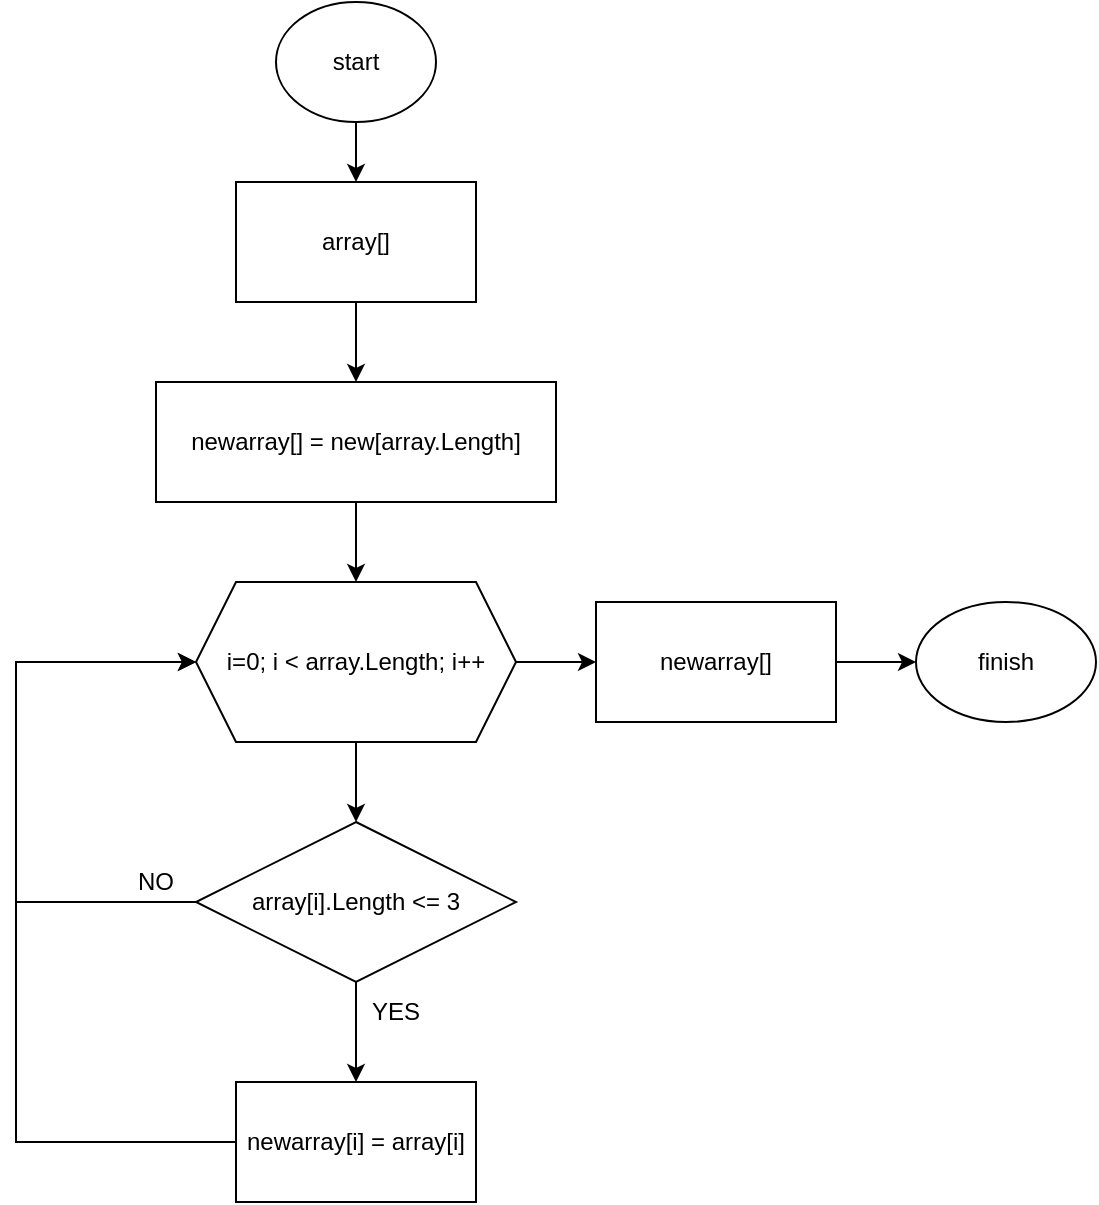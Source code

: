 <mxfile version="20.8.4" type="device"><diagram id="EYMBU_u-eQo4-X12xKgM" name="Page-1"><mxGraphModel dx="1050" dy="523" grid="1" gridSize="10" guides="1" tooltips="1" connect="1" arrows="1" fold="1" page="1" pageScale="1" pageWidth="827" pageHeight="1169" math="0" shadow="0"><root><mxCell id="0"/><mxCell id="1" parent="0"/><mxCell id="5WVh5wnVc9NauaYDlLHl-3" value="" style="edgeStyle=orthogonalEdgeStyle;rounded=0;orthogonalLoop=1;jettySize=auto;html=1;" parent="1" source="5WVh5wnVc9NauaYDlLHl-1" target="5WVh5wnVc9NauaYDlLHl-2" edge="1"><mxGeometry relative="1" as="geometry"/></mxCell><mxCell id="5WVh5wnVc9NauaYDlLHl-1" value="start" style="ellipse;whiteSpace=wrap;html=1;" parent="1" vertex="1"><mxGeometry x="330" y="30" width="80" height="60" as="geometry"/></mxCell><mxCell id="5WVh5wnVc9NauaYDlLHl-17" value="" style="edgeStyle=orthogonalEdgeStyle;rounded=0;orthogonalLoop=1;jettySize=auto;html=1;" parent="1" source="5WVh5wnVc9NauaYDlLHl-2" target="5WVh5wnVc9NauaYDlLHl-10" edge="1"><mxGeometry relative="1" as="geometry"/></mxCell><mxCell id="5WVh5wnVc9NauaYDlLHl-2" value="array[]" style="whiteSpace=wrap;html=1;" parent="1" vertex="1"><mxGeometry x="310" y="120" width="120" height="60" as="geometry"/></mxCell><mxCell id="5WVh5wnVc9NauaYDlLHl-9" value="" style="edgeStyle=orthogonalEdgeStyle;rounded=0;orthogonalLoop=1;jettySize=auto;html=1;" parent="1" source="5WVh5wnVc9NauaYDlLHl-6" target="5WVh5wnVc9NauaYDlLHl-8" edge="1"><mxGeometry relative="1" as="geometry"/></mxCell><mxCell id="5WVh5wnVc9NauaYDlLHl-12" style="edgeStyle=orthogonalEdgeStyle;rounded=0;orthogonalLoop=1;jettySize=auto;html=1;entryX=0;entryY=0.5;entryDx=0;entryDy=0;" parent="1" source="5WVh5wnVc9NauaYDlLHl-6" target="_lVOT7sacbV_PKXgbde2-1" edge="1"><mxGeometry relative="1" as="geometry"><Array as="points"><mxPoint x="200" y="480"/><mxPoint x="200" y="360"/></Array><mxPoint x="260" y="360" as="targetPoint"/></mxGeometry></mxCell><mxCell id="5WVh5wnVc9NauaYDlLHl-6" value="array[i].Length &amp;lt;= 3" style="rhombus;whiteSpace=wrap;html=1;" parent="1" vertex="1"><mxGeometry x="290" y="440" width="160" height="80" as="geometry"/></mxCell><mxCell id="5WVh5wnVc9NauaYDlLHl-15" style="edgeStyle=orthogonalEdgeStyle;rounded=0;orthogonalLoop=1;jettySize=auto;html=1;entryX=0;entryY=0.5;entryDx=0;entryDy=0;" parent="1" source="5WVh5wnVc9NauaYDlLHl-8" target="_lVOT7sacbV_PKXgbde2-1" edge="1"><mxGeometry relative="1" as="geometry"><Array as="points"><mxPoint x="200" y="600"/><mxPoint x="200" y="360"/></Array><mxPoint x="260" y="360" as="targetPoint"/></mxGeometry></mxCell><mxCell id="5WVh5wnVc9NauaYDlLHl-8" value="newarray[i] = array[i]" style="whiteSpace=wrap;html=1;" parent="1" vertex="1"><mxGeometry x="310" y="570" width="120" height="60" as="geometry"/></mxCell><mxCell id="_lVOT7sacbV_PKXgbde2-2" value="" style="edgeStyle=orthogonalEdgeStyle;rounded=0;orthogonalLoop=1;jettySize=auto;html=1;" edge="1" parent="1" source="5WVh5wnVc9NauaYDlLHl-10" target="_lVOT7sacbV_PKXgbde2-1"><mxGeometry relative="1" as="geometry"/></mxCell><mxCell id="5WVh5wnVc9NauaYDlLHl-10" value="newarray[] = new[array.Length]" style="rounded=0;whiteSpace=wrap;html=1;" parent="1" vertex="1"><mxGeometry x="270" y="220" width="200" height="60" as="geometry"/></mxCell><mxCell id="5WVh5wnVc9NauaYDlLHl-11" value="YES" style="text;html=1;strokeColor=none;fillColor=none;align=center;verticalAlign=middle;whiteSpace=wrap;rounded=0;" parent="1" vertex="1"><mxGeometry x="360" y="520" width="60" height="30" as="geometry"/></mxCell><mxCell id="5WVh5wnVc9NauaYDlLHl-13" value="NO" style="text;html=1;strokeColor=none;fillColor=none;align=center;verticalAlign=middle;whiteSpace=wrap;rounded=0;" parent="1" vertex="1"><mxGeometry x="240" y="455" width="60" height="30" as="geometry"/></mxCell><mxCell id="5WVh5wnVc9NauaYDlLHl-20" value="" style="edgeStyle=orthogonalEdgeStyle;rounded=0;orthogonalLoop=1;jettySize=auto;html=1;" parent="1" source="5WVh5wnVc9NauaYDlLHl-14" target="5WVh5wnVc9NauaYDlLHl-19" edge="1"><mxGeometry relative="1" as="geometry"/></mxCell><mxCell id="5WVh5wnVc9NauaYDlLHl-14" value="newarray[]" style="rounded=0;whiteSpace=wrap;html=1;" parent="1" vertex="1"><mxGeometry x="490" y="330" width="120" height="60" as="geometry"/></mxCell><mxCell id="5WVh5wnVc9NauaYDlLHl-19" value="finish" style="ellipse;whiteSpace=wrap;html=1;" parent="1" vertex="1"><mxGeometry x="650" y="330" width="90" height="60" as="geometry"/></mxCell><mxCell id="_lVOT7sacbV_PKXgbde2-3" value="" style="edgeStyle=orthogonalEdgeStyle;rounded=0;orthogonalLoop=1;jettySize=auto;html=1;" edge="1" parent="1" source="_lVOT7sacbV_PKXgbde2-1" target="5WVh5wnVc9NauaYDlLHl-6"><mxGeometry relative="1" as="geometry"/></mxCell><mxCell id="_lVOT7sacbV_PKXgbde2-4" value="" style="edgeStyle=orthogonalEdgeStyle;rounded=0;orthogonalLoop=1;jettySize=auto;html=1;" edge="1" parent="1" source="_lVOT7sacbV_PKXgbde2-1" target="5WVh5wnVc9NauaYDlLHl-14"><mxGeometry relative="1" as="geometry"/></mxCell><mxCell id="_lVOT7sacbV_PKXgbde2-1" value="i=0; i &amp;lt; array.Length; i++" style="shape=hexagon;perimeter=hexagonPerimeter2;whiteSpace=wrap;html=1;fixedSize=1;" vertex="1" parent="1"><mxGeometry x="290" y="320" width="160" height="80" as="geometry"/></mxCell></root></mxGraphModel></diagram></mxfile>